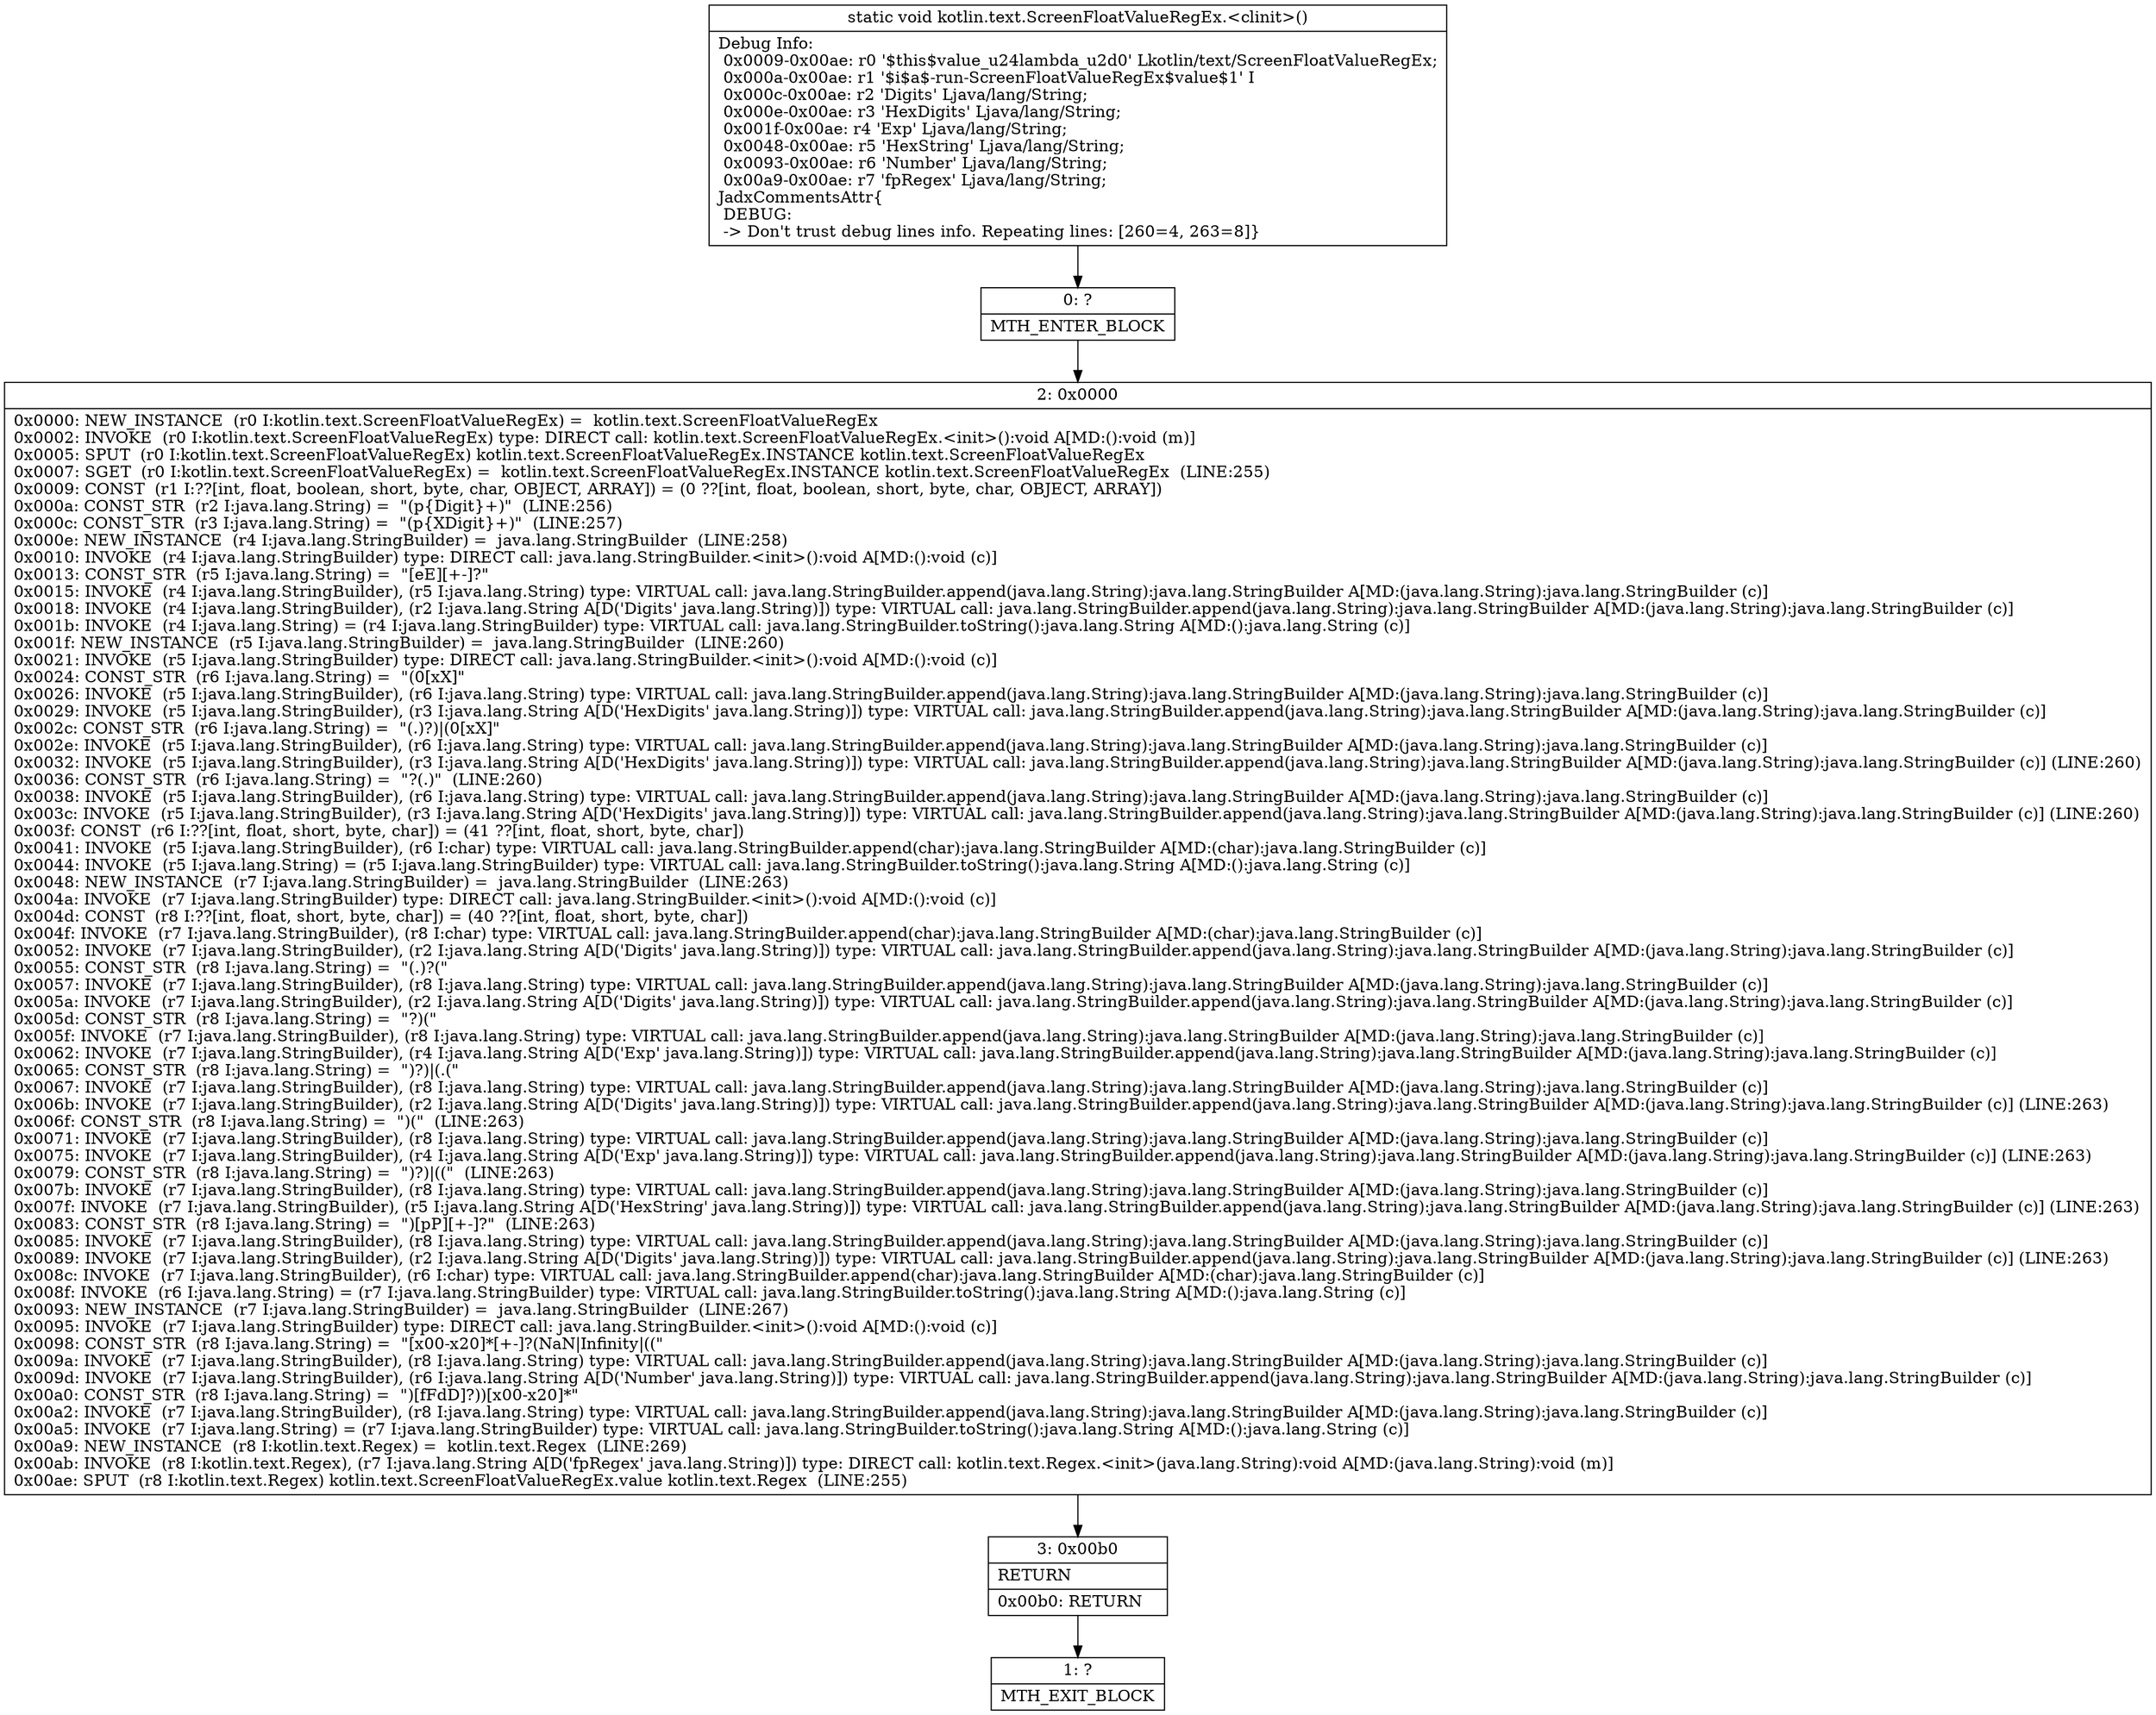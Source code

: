 digraph "CFG forkotlin.text.ScreenFloatValueRegEx.\<clinit\>()V" {
Node_0 [shape=record,label="{0\:\ ?|MTH_ENTER_BLOCK\l}"];
Node_2 [shape=record,label="{2\:\ 0x0000|0x0000: NEW_INSTANCE  (r0 I:kotlin.text.ScreenFloatValueRegEx) =  kotlin.text.ScreenFloatValueRegEx \l0x0002: INVOKE  (r0 I:kotlin.text.ScreenFloatValueRegEx) type: DIRECT call: kotlin.text.ScreenFloatValueRegEx.\<init\>():void A[MD:():void (m)]\l0x0005: SPUT  (r0 I:kotlin.text.ScreenFloatValueRegEx) kotlin.text.ScreenFloatValueRegEx.INSTANCE kotlin.text.ScreenFloatValueRegEx \l0x0007: SGET  (r0 I:kotlin.text.ScreenFloatValueRegEx) =  kotlin.text.ScreenFloatValueRegEx.INSTANCE kotlin.text.ScreenFloatValueRegEx  (LINE:255)\l0x0009: CONST  (r1 I:??[int, float, boolean, short, byte, char, OBJECT, ARRAY]) = (0 ??[int, float, boolean, short, byte, char, OBJECT, ARRAY]) \l0x000a: CONST_STR  (r2 I:java.lang.String) =  \"(p\{Digit\}+)\"  (LINE:256)\l0x000c: CONST_STR  (r3 I:java.lang.String) =  \"(p\{XDigit\}+)\"  (LINE:257)\l0x000e: NEW_INSTANCE  (r4 I:java.lang.StringBuilder) =  java.lang.StringBuilder  (LINE:258)\l0x0010: INVOKE  (r4 I:java.lang.StringBuilder) type: DIRECT call: java.lang.StringBuilder.\<init\>():void A[MD:():void (c)]\l0x0013: CONST_STR  (r5 I:java.lang.String) =  \"[eE][+\-]?\" \l0x0015: INVOKE  (r4 I:java.lang.StringBuilder), (r5 I:java.lang.String) type: VIRTUAL call: java.lang.StringBuilder.append(java.lang.String):java.lang.StringBuilder A[MD:(java.lang.String):java.lang.StringBuilder (c)]\l0x0018: INVOKE  (r4 I:java.lang.StringBuilder), (r2 I:java.lang.String A[D('Digits' java.lang.String)]) type: VIRTUAL call: java.lang.StringBuilder.append(java.lang.String):java.lang.StringBuilder A[MD:(java.lang.String):java.lang.StringBuilder (c)]\l0x001b: INVOKE  (r4 I:java.lang.String) = (r4 I:java.lang.StringBuilder) type: VIRTUAL call: java.lang.StringBuilder.toString():java.lang.String A[MD:():java.lang.String (c)]\l0x001f: NEW_INSTANCE  (r5 I:java.lang.StringBuilder) =  java.lang.StringBuilder  (LINE:260)\l0x0021: INVOKE  (r5 I:java.lang.StringBuilder) type: DIRECT call: java.lang.StringBuilder.\<init\>():void A[MD:():void (c)]\l0x0024: CONST_STR  (r6 I:java.lang.String) =  \"(0[xX]\" \l0x0026: INVOKE  (r5 I:java.lang.StringBuilder), (r6 I:java.lang.String) type: VIRTUAL call: java.lang.StringBuilder.append(java.lang.String):java.lang.StringBuilder A[MD:(java.lang.String):java.lang.StringBuilder (c)]\l0x0029: INVOKE  (r5 I:java.lang.StringBuilder), (r3 I:java.lang.String A[D('HexDigits' java.lang.String)]) type: VIRTUAL call: java.lang.StringBuilder.append(java.lang.String):java.lang.StringBuilder A[MD:(java.lang.String):java.lang.StringBuilder (c)]\l0x002c: CONST_STR  (r6 I:java.lang.String) =  \"(.)?)\|(0[xX]\" \l0x002e: INVOKE  (r5 I:java.lang.StringBuilder), (r6 I:java.lang.String) type: VIRTUAL call: java.lang.StringBuilder.append(java.lang.String):java.lang.StringBuilder A[MD:(java.lang.String):java.lang.StringBuilder (c)]\l0x0032: INVOKE  (r5 I:java.lang.StringBuilder), (r3 I:java.lang.String A[D('HexDigits' java.lang.String)]) type: VIRTUAL call: java.lang.StringBuilder.append(java.lang.String):java.lang.StringBuilder A[MD:(java.lang.String):java.lang.StringBuilder (c)] (LINE:260)\l0x0036: CONST_STR  (r6 I:java.lang.String) =  \"?(.)\"  (LINE:260)\l0x0038: INVOKE  (r5 I:java.lang.StringBuilder), (r6 I:java.lang.String) type: VIRTUAL call: java.lang.StringBuilder.append(java.lang.String):java.lang.StringBuilder A[MD:(java.lang.String):java.lang.StringBuilder (c)]\l0x003c: INVOKE  (r5 I:java.lang.StringBuilder), (r3 I:java.lang.String A[D('HexDigits' java.lang.String)]) type: VIRTUAL call: java.lang.StringBuilder.append(java.lang.String):java.lang.StringBuilder A[MD:(java.lang.String):java.lang.StringBuilder (c)] (LINE:260)\l0x003f: CONST  (r6 I:??[int, float, short, byte, char]) = (41 ??[int, float, short, byte, char]) \l0x0041: INVOKE  (r5 I:java.lang.StringBuilder), (r6 I:char) type: VIRTUAL call: java.lang.StringBuilder.append(char):java.lang.StringBuilder A[MD:(char):java.lang.StringBuilder (c)]\l0x0044: INVOKE  (r5 I:java.lang.String) = (r5 I:java.lang.StringBuilder) type: VIRTUAL call: java.lang.StringBuilder.toString():java.lang.String A[MD:():java.lang.String (c)]\l0x0048: NEW_INSTANCE  (r7 I:java.lang.StringBuilder) =  java.lang.StringBuilder  (LINE:263)\l0x004a: INVOKE  (r7 I:java.lang.StringBuilder) type: DIRECT call: java.lang.StringBuilder.\<init\>():void A[MD:():void (c)]\l0x004d: CONST  (r8 I:??[int, float, short, byte, char]) = (40 ??[int, float, short, byte, char]) \l0x004f: INVOKE  (r7 I:java.lang.StringBuilder), (r8 I:char) type: VIRTUAL call: java.lang.StringBuilder.append(char):java.lang.StringBuilder A[MD:(char):java.lang.StringBuilder (c)]\l0x0052: INVOKE  (r7 I:java.lang.StringBuilder), (r2 I:java.lang.String A[D('Digits' java.lang.String)]) type: VIRTUAL call: java.lang.StringBuilder.append(java.lang.String):java.lang.StringBuilder A[MD:(java.lang.String):java.lang.StringBuilder (c)]\l0x0055: CONST_STR  (r8 I:java.lang.String) =  \"(.)?(\" \l0x0057: INVOKE  (r7 I:java.lang.StringBuilder), (r8 I:java.lang.String) type: VIRTUAL call: java.lang.StringBuilder.append(java.lang.String):java.lang.StringBuilder A[MD:(java.lang.String):java.lang.StringBuilder (c)]\l0x005a: INVOKE  (r7 I:java.lang.StringBuilder), (r2 I:java.lang.String A[D('Digits' java.lang.String)]) type: VIRTUAL call: java.lang.StringBuilder.append(java.lang.String):java.lang.StringBuilder A[MD:(java.lang.String):java.lang.StringBuilder (c)]\l0x005d: CONST_STR  (r8 I:java.lang.String) =  \"?)(\" \l0x005f: INVOKE  (r7 I:java.lang.StringBuilder), (r8 I:java.lang.String) type: VIRTUAL call: java.lang.StringBuilder.append(java.lang.String):java.lang.StringBuilder A[MD:(java.lang.String):java.lang.StringBuilder (c)]\l0x0062: INVOKE  (r7 I:java.lang.StringBuilder), (r4 I:java.lang.String A[D('Exp' java.lang.String)]) type: VIRTUAL call: java.lang.StringBuilder.append(java.lang.String):java.lang.StringBuilder A[MD:(java.lang.String):java.lang.StringBuilder (c)]\l0x0065: CONST_STR  (r8 I:java.lang.String) =  \")?)\|(.(\" \l0x0067: INVOKE  (r7 I:java.lang.StringBuilder), (r8 I:java.lang.String) type: VIRTUAL call: java.lang.StringBuilder.append(java.lang.String):java.lang.StringBuilder A[MD:(java.lang.String):java.lang.StringBuilder (c)]\l0x006b: INVOKE  (r7 I:java.lang.StringBuilder), (r2 I:java.lang.String A[D('Digits' java.lang.String)]) type: VIRTUAL call: java.lang.StringBuilder.append(java.lang.String):java.lang.StringBuilder A[MD:(java.lang.String):java.lang.StringBuilder (c)] (LINE:263)\l0x006f: CONST_STR  (r8 I:java.lang.String) =  \")(\"  (LINE:263)\l0x0071: INVOKE  (r7 I:java.lang.StringBuilder), (r8 I:java.lang.String) type: VIRTUAL call: java.lang.StringBuilder.append(java.lang.String):java.lang.StringBuilder A[MD:(java.lang.String):java.lang.StringBuilder (c)]\l0x0075: INVOKE  (r7 I:java.lang.StringBuilder), (r4 I:java.lang.String A[D('Exp' java.lang.String)]) type: VIRTUAL call: java.lang.StringBuilder.append(java.lang.String):java.lang.StringBuilder A[MD:(java.lang.String):java.lang.StringBuilder (c)] (LINE:263)\l0x0079: CONST_STR  (r8 I:java.lang.String) =  \")?)\|((\"  (LINE:263)\l0x007b: INVOKE  (r7 I:java.lang.StringBuilder), (r8 I:java.lang.String) type: VIRTUAL call: java.lang.StringBuilder.append(java.lang.String):java.lang.StringBuilder A[MD:(java.lang.String):java.lang.StringBuilder (c)]\l0x007f: INVOKE  (r7 I:java.lang.StringBuilder), (r5 I:java.lang.String A[D('HexString' java.lang.String)]) type: VIRTUAL call: java.lang.StringBuilder.append(java.lang.String):java.lang.StringBuilder A[MD:(java.lang.String):java.lang.StringBuilder (c)] (LINE:263)\l0x0083: CONST_STR  (r8 I:java.lang.String) =  \")[pP][+\-]?\"  (LINE:263)\l0x0085: INVOKE  (r7 I:java.lang.StringBuilder), (r8 I:java.lang.String) type: VIRTUAL call: java.lang.StringBuilder.append(java.lang.String):java.lang.StringBuilder A[MD:(java.lang.String):java.lang.StringBuilder (c)]\l0x0089: INVOKE  (r7 I:java.lang.StringBuilder), (r2 I:java.lang.String A[D('Digits' java.lang.String)]) type: VIRTUAL call: java.lang.StringBuilder.append(java.lang.String):java.lang.StringBuilder A[MD:(java.lang.String):java.lang.StringBuilder (c)] (LINE:263)\l0x008c: INVOKE  (r7 I:java.lang.StringBuilder), (r6 I:char) type: VIRTUAL call: java.lang.StringBuilder.append(char):java.lang.StringBuilder A[MD:(char):java.lang.StringBuilder (c)]\l0x008f: INVOKE  (r6 I:java.lang.String) = (r7 I:java.lang.StringBuilder) type: VIRTUAL call: java.lang.StringBuilder.toString():java.lang.String A[MD:():java.lang.String (c)]\l0x0093: NEW_INSTANCE  (r7 I:java.lang.StringBuilder) =  java.lang.StringBuilder  (LINE:267)\l0x0095: INVOKE  (r7 I:java.lang.StringBuilder) type: DIRECT call: java.lang.StringBuilder.\<init\>():void A[MD:():void (c)]\l0x0098: CONST_STR  (r8 I:java.lang.String) =  \"[x00\-x20]*[+\-]?(NaN\|Infinity\|((\" \l0x009a: INVOKE  (r7 I:java.lang.StringBuilder), (r8 I:java.lang.String) type: VIRTUAL call: java.lang.StringBuilder.append(java.lang.String):java.lang.StringBuilder A[MD:(java.lang.String):java.lang.StringBuilder (c)]\l0x009d: INVOKE  (r7 I:java.lang.StringBuilder), (r6 I:java.lang.String A[D('Number' java.lang.String)]) type: VIRTUAL call: java.lang.StringBuilder.append(java.lang.String):java.lang.StringBuilder A[MD:(java.lang.String):java.lang.StringBuilder (c)]\l0x00a0: CONST_STR  (r8 I:java.lang.String) =  \")[fFdD]?))[x00\-x20]*\" \l0x00a2: INVOKE  (r7 I:java.lang.StringBuilder), (r8 I:java.lang.String) type: VIRTUAL call: java.lang.StringBuilder.append(java.lang.String):java.lang.StringBuilder A[MD:(java.lang.String):java.lang.StringBuilder (c)]\l0x00a5: INVOKE  (r7 I:java.lang.String) = (r7 I:java.lang.StringBuilder) type: VIRTUAL call: java.lang.StringBuilder.toString():java.lang.String A[MD:():java.lang.String (c)]\l0x00a9: NEW_INSTANCE  (r8 I:kotlin.text.Regex) =  kotlin.text.Regex  (LINE:269)\l0x00ab: INVOKE  (r8 I:kotlin.text.Regex), (r7 I:java.lang.String A[D('fpRegex' java.lang.String)]) type: DIRECT call: kotlin.text.Regex.\<init\>(java.lang.String):void A[MD:(java.lang.String):void (m)]\l0x00ae: SPUT  (r8 I:kotlin.text.Regex) kotlin.text.ScreenFloatValueRegEx.value kotlin.text.Regex  (LINE:255)\l}"];
Node_3 [shape=record,label="{3\:\ 0x00b0|RETURN\l|0x00b0: RETURN   \l}"];
Node_1 [shape=record,label="{1\:\ ?|MTH_EXIT_BLOCK\l}"];
MethodNode[shape=record,label="{static void kotlin.text.ScreenFloatValueRegEx.\<clinit\>()  | Debug Info:\l  0x0009\-0x00ae: r0 '$this$value_u24lambda_u2d0' Lkotlin\/text\/ScreenFloatValueRegEx;\l  0x000a\-0x00ae: r1 '$i$a$\-run\-ScreenFloatValueRegEx$value$1' I\l  0x000c\-0x00ae: r2 'Digits' Ljava\/lang\/String;\l  0x000e\-0x00ae: r3 'HexDigits' Ljava\/lang\/String;\l  0x001f\-0x00ae: r4 'Exp' Ljava\/lang\/String;\l  0x0048\-0x00ae: r5 'HexString' Ljava\/lang\/String;\l  0x0093\-0x00ae: r6 'Number' Ljava\/lang\/String;\l  0x00a9\-0x00ae: r7 'fpRegex' Ljava\/lang\/String;\lJadxCommentsAttr\{\l DEBUG: \l \-\> Don't trust debug lines info. Repeating lines: [260=4, 263=8]\}\l}"];
MethodNode -> Node_0;Node_0 -> Node_2;
Node_2 -> Node_3;
Node_3 -> Node_1;
}

